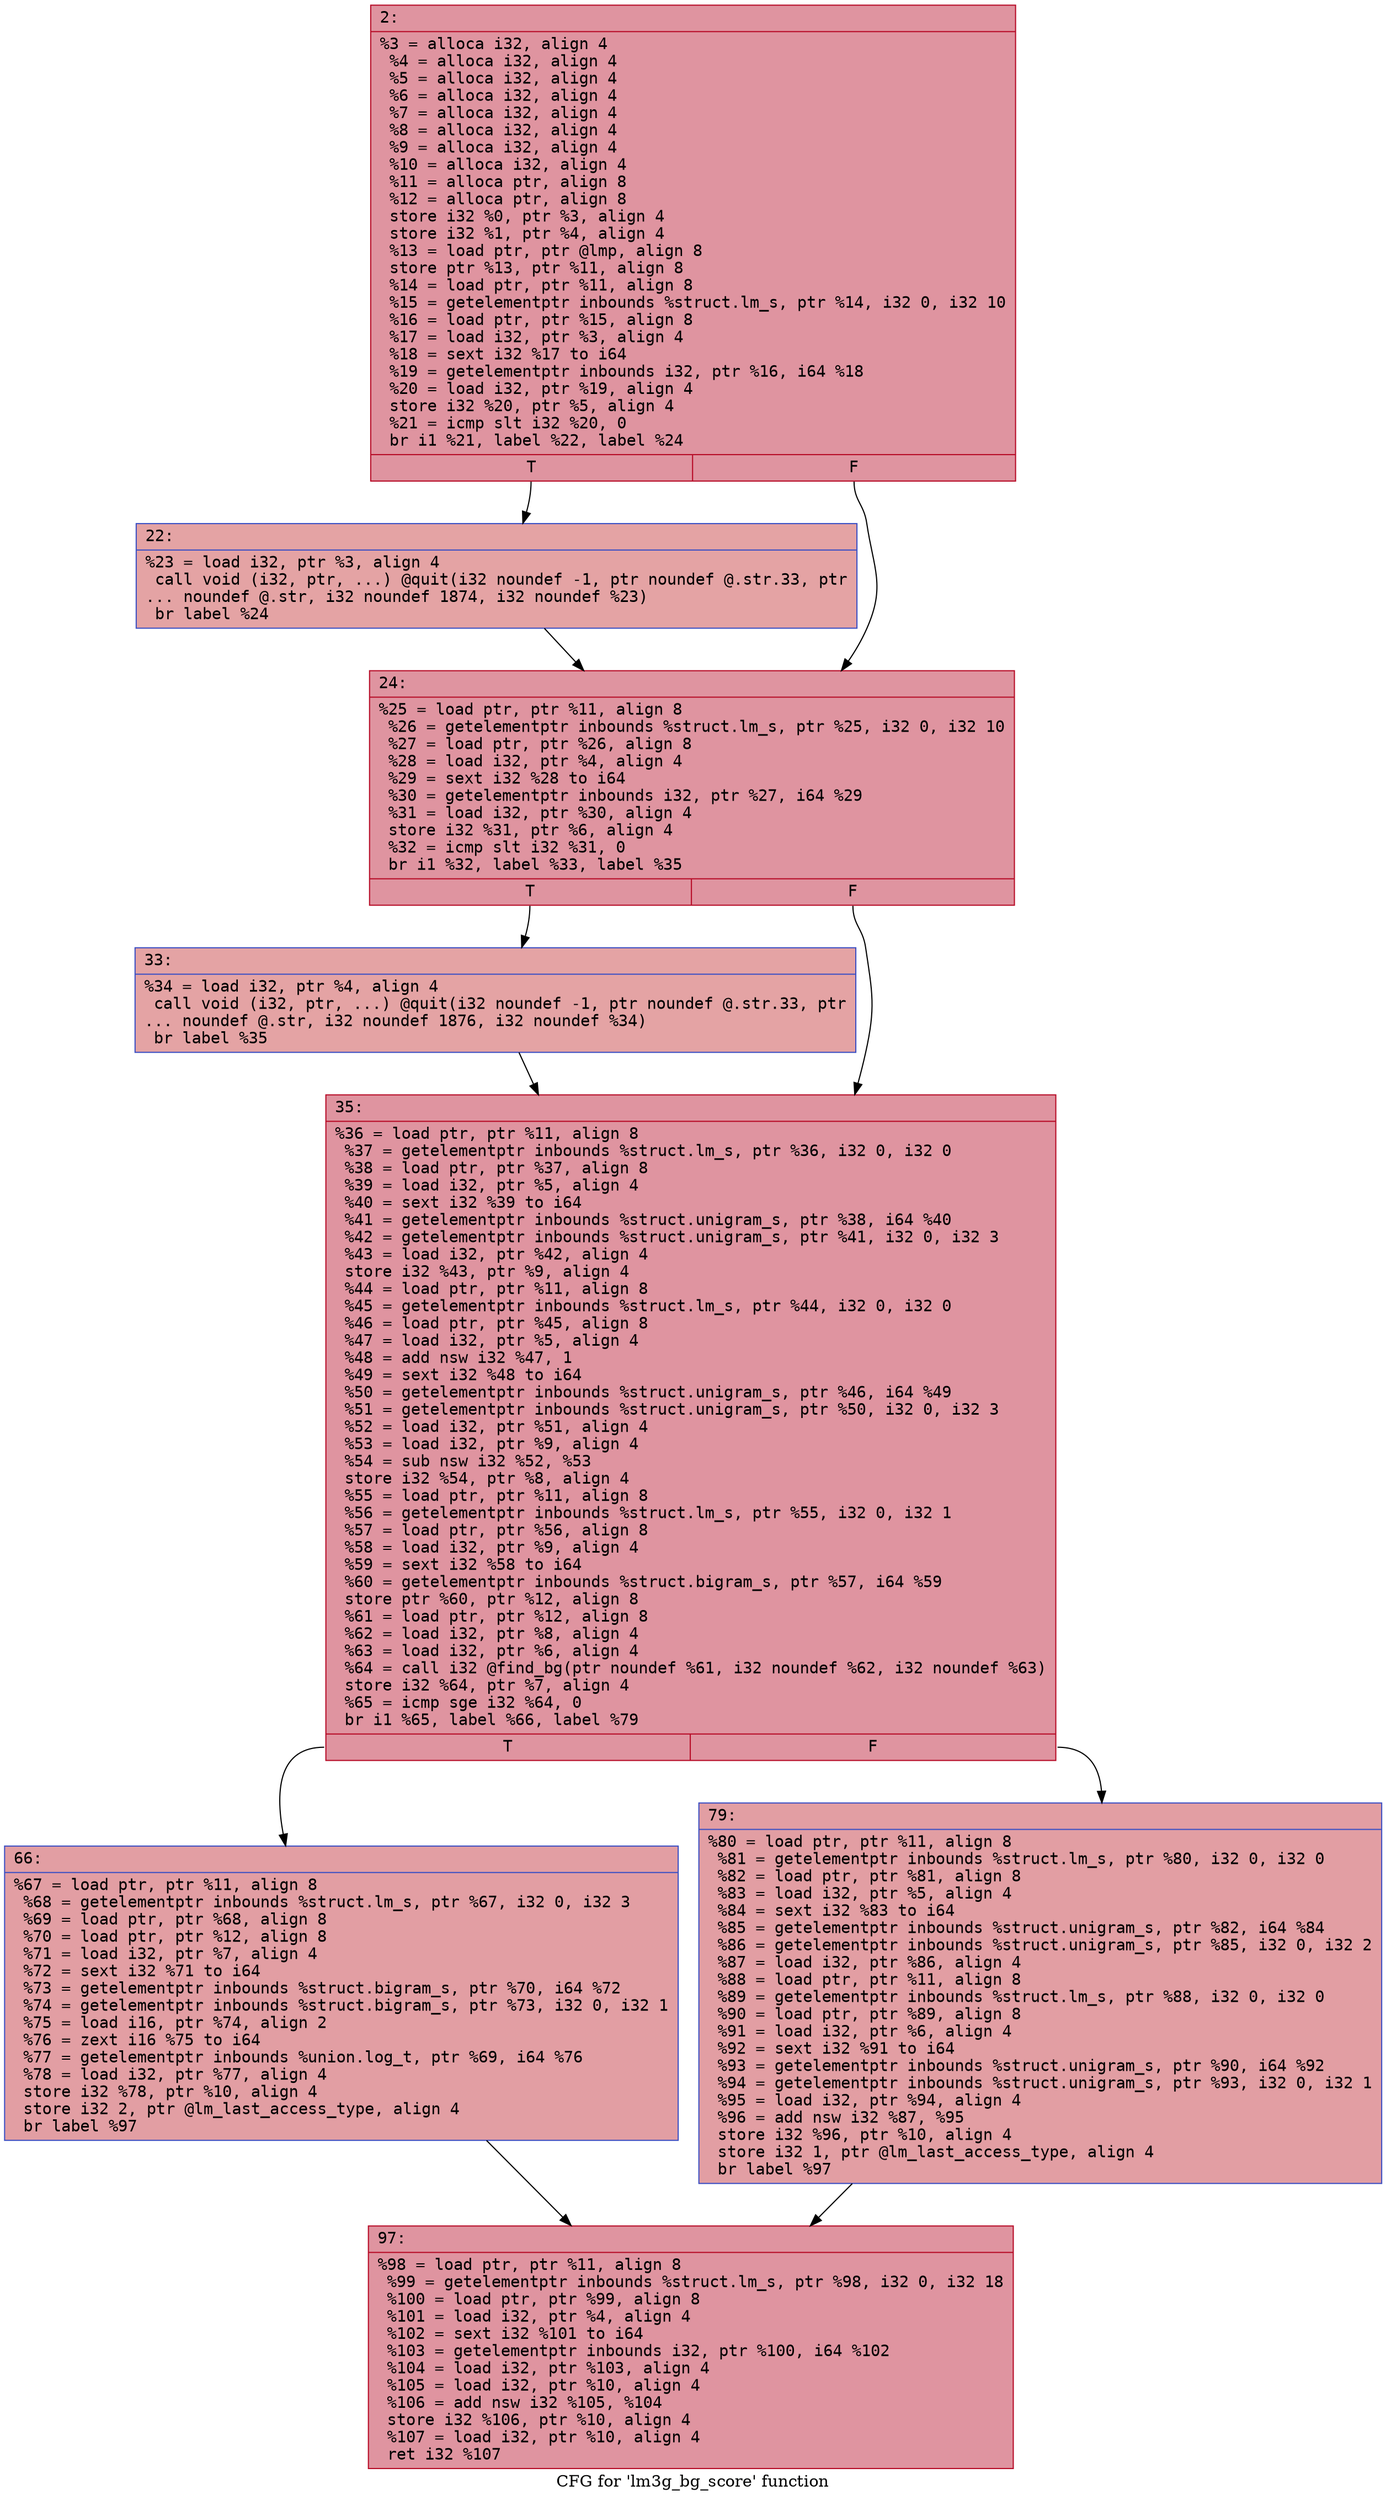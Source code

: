 digraph "CFG for 'lm3g_bg_score' function" {
	label="CFG for 'lm3g_bg_score' function";

	Node0x600002537f70 [shape=record,color="#b70d28ff", style=filled, fillcolor="#b70d2870" fontname="Courier",label="{2:\l|  %3 = alloca i32, align 4\l  %4 = alloca i32, align 4\l  %5 = alloca i32, align 4\l  %6 = alloca i32, align 4\l  %7 = alloca i32, align 4\l  %8 = alloca i32, align 4\l  %9 = alloca i32, align 4\l  %10 = alloca i32, align 4\l  %11 = alloca ptr, align 8\l  %12 = alloca ptr, align 8\l  store i32 %0, ptr %3, align 4\l  store i32 %1, ptr %4, align 4\l  %13 = load ptr, ptr @lmp, align 8\l  store ptr %13, ptr %11, align 8\l  %14 = load ptr, ptr %11, align 8\l  %15 = getelementptr inbounds %struct.lm_s, ptr %14, i32 0, i32 10\l  %16 = load ptr, ptr %15, align 8\l  %17 = load i32, ptr %3, align 4\l  %18 = sext i32 %17 to i64\l  %19 = getelementptr inbounds i32, ptr %16, i64 %18\l  %20 = load i32, ptr %19, align 4\l  store i32 %20, ptr %5, align 4\l  %21 = icmp slt i32 %20, 0\l  br i1 %21, label %22, label %24\l|{<s0>T|<s1>F}}"];
	Node0x600002537f70:s0 -> Node0x600002538000[tooltip="2 -> 22\nProbability 37.50%" ];
	Node0x600002537f70:s1 -> Node0x600002538050[tooltip="2 -> 24\nProbability 62.50%" ];
	Node0x600002538000 [shape=record,color="#3d50c3ff", style=filled, fillcolor="#c32e3170" fontname="Courier",label="{22:\l|  %23 = load i32, ptr %3, align 4\l  call void (i32, ptr, ...) @quit(i32 noundef -1, ptr noundef @.str.33, ptr\l... noundef @.str, i32 noundef 1874, i32 noundef %23)\l  br label %24\l}"];
	Node0x600002538000 -> Node0x600002538050[tooltip="22 -> 24\nProbability 100.00%" ];
	Node0x600002538050 [shape=record,color="#b70d28ff", style=filled, fillcolor="#b70d2870" fontname="Courier",label="{24:\l|  %25 = load ptr, ptr %11, align 8\l  %26 = getelementptr inbounds %struct.lm_s, ptr %25, i32 0, i32 10\l  %27 = load ptr, ptr %26, align 8\l  %28 = load i32, ptr %4, align 4\l  %29 = sext i32 %28 to i64\l  %30 = getelementptr inbounds i32, ptr %27, i64 %29\l  %31 = load i32, ptr %30, align 4\l  store i32 %31, ptr %6, align 4\l  %32 = icmp slt i32 %31, 0\l  br i1 %32, label %33, label %35\l|{<s0>T|<s1>F}}"];
	Node0x600002538050:s0 -> Node0x6000025380a0[tooltip="24 -> 33\nProbability 37.50%" ];
	Node0x600002538050:s1 -> Node0x6000025380f0[tooltip="24 -> 35\nProbability 62.50%" ];
	Node0x6000025380a0 [shape=record,color="#3d50c3ff", style=filled, fillcolor="#c32e3170" fontname="Courier",label="{33:\l|  %34 = load i32, ptr %4, align 4\l  call void (i32, ptr, ...) @quit(i32 noundef -1, ptr noundef @.str.33, ptr\l... noundef @.str, i32 noundef 1876, i32 noundef %34)\l  br label %35\l}"];
	Node0x6000025380a0 -> Node0x6000025380f0[tooltip="33 -> 35\nProbability 100.00%" ];
	Node0x6000025380f0 [shape=record,color="#b70d28ff", style=filled, fillcolor="#b70d2870" fontname="Courier",label="{35:\l|  %36 = load ptr, ptr %11, align 8\l  %37 = getelementptr inbounds %struct.lm_s, ptr %36, i32 0, i32 0\l  %38 = load ptr, ptr %37, align 8\l  %39 = load i32, ptr %5, align 4\l  %40 = sext i32 %39 to i64\l  %41 = getelementptr inbounds %struct.unigram_s, ptr %38, i64 %40\l  %42 = getelementptr inbounds %struct.unigram_s, ptr %41, i32 0, i32 3\l  %43 = load i32, ptr %42, align 4\l  store i32 %43, ptr %9, align 4\l  %44 = load ptr, ptr %11, align 8\l  %45 = getelementptr inbounds %struct.lm_s, ptr %44, i32 0, i32 0\l  %46 = load ptr, ptr %45, align 8\l  %47 = load i32, ptr %5, align 4\l  %48 = add nsw i32 %47, 1\l  %49 = sext i32 %48 to i64\l  %50 = getelementptr inbounds %struct.unigram_s, ptr %46, i64 %49\l  %51 = getelementptr inbounds %struct.unigram_s, ptr %50, i32 0, i32 3\l  %52 = load i32, ptr %51, align 4\l  %53 = load i32, ptr %9, align 4\l  %54 = sub nsw i32 %52, %53\l  store i32 %54, ptr %8, align 4\l  %55 = load ptr, ptr %11, align 8\l  %56 = getelementptr inbounds %struct.lm_s, ptr %55, i32 0, i32 1\l  %57 = load ptr, ptr %56, align 8\l  %58 = load i32, ptr %9, align 4\l  %59 = sext i32 %58 to i64\l  %60 = getelementptr inbounds %struct.bigram_s, ptr %57, i64 %59\l  store ptr %60, ptr %12, align 8\l  %61 = load ptr, ptr %12, align 8\l  %62 = load i32, ptr %8, align 4\l  %63 = load i32, ptr %6, align 4\l  %64 = call i32 @find_bg(ptr noundef %61, i32 noundef %62, i32 noundef %63)\l  store i32 %64, ptr %7, align 4\l  %65 = icmp sge i32 %64, 0\l  br i1 %65, label %66, label %79\l|{<s0>T|<s1>F}}"];
	Node0x6000025380f0:s0 -> Node0x600002538140[tooltip="35 -> 66\nProbability 50.00%" ];
	Node0x6000025380f0:s1 -> Node0x600002538190[tooltip="35 -> 79\nProbability 50.00%" ];
	Node0x600002538140 [shape=record,color="#3d50c3ff", style=filled, fillcolor="#be242e70" fontname="Courier",label="{66:\l|  %67 = load ptr, ptr %11, align 8\l  %68 = getelementptr inbounds %struct.lm_s, ptr %67, i32 0, i32 3\l  %69 = load ptr, ptr %68, align 8\l  %70 = load ptr, ptr %12, align 8\l  %71 = load i32, ptr %7, align 4\l  %72 = sext i32 %71 to i64\l  %73 = getelementptr inbounds %struct.bigram_s, ptr %70, i64 %72\l  %74 = getelementptr inbounds %struct.bigram_s, ptr %73, i32 0, i32 1\l  %75 = load i16, ptr %74, align 2\l  %76 = zext i16 %75 to i64\l  %77 = getelementptr inbounds %union.log_t, ptr %69, i64 %76\l  %78 = load i32, ptr %77, align 4\l  store i32 %78, ptr %10, align 4\l  store i32 2, ptr @lm_last_access_type, align 4\l  br label %97\l}"];
	Node0x600002538140 -> Node0x6000025381e0[tooltip="66 -> 97\nProbability 100.00%" ];
	Node0x600002538190 [shape=record,color="#3d50c3ff", style=filled, fillcolor="#be242e70" fontname="Courier",label="{79:\l|  %80 = load ptr, ptr %11, align 8\l  %81 = getelementptr inbounds %struct.lm_s, ptr %80, i32 0, i32 0\l  %82 = load ptr, ptr %81, align 8\l  %83 = load i32, ptr %5, align 4\l  %84 = sext i32 %83 to i64\l  %85 = getelementptr inbounds %struct.unigram_s, ptr %82, i64 %84\l  %86 = getelementptr inbounds %struct.unigram_s, ptr %85, i32 0, i32 2\l  %87 = load i32, ptr %86, align 4\l  %88 = load ptr, ptr %11, align 8\l  %89 = getelementptr inbounds %struct.lm_s, ptr %88, i32 0, i32 0\l  %90 = load ptr, ptr %89, align 8\l  %91 = load i32, ptr %6, align 4\l  %92 = sext i32 %91 to i64\l  %93 = getelementptr inbounds %struct.unigram_s, ptr %90, i64 %92\l  %94 = getelementptr inbounds %struct.unigram_s, ptr %93, i32 0, i32 1\l  %95 = load i32, ptr %94, align 4\l  %96 = add nsw i32 %87, %95\l  store i32 %96, ptr %10, align 4\l  store i32 1, ptr @lm_last_access_type, align 4\l  br label %97\l}"];
	Node0x600002538190 -> Node0x6000025381e0[tooltip="79 -> 97\nProbability 100.00%" ];
	Node0x6000025381e0 [shape=record,color="#b70d28ff", style=filled, fillcolor="#b70d2870" fontname="Courier",label="{97:\l|  %98 = load ptr, ptr %11, align 8\l  %99 = getelementptr inbounds %struct.lm_s, ptr %98, i32 0, i32 18\l  %100 = load ptr, ptr %99, align 8\l  %101 = load i32, ptr %4, align 4\l  %102 = sext i32 %101 to i64\l  %103 = getelementptr inbounds i32, ptr %100, i64 %102\l  %104 = load i32, ptr %103, align 4\l  %105 = load i32, ptr %10, align 4\l  %106 = add nsw i32 %105, %104\l  store i32 %106, ptr %10, align 4\l  %107 = load i32, ptr %10, align 4\l  ret i32 %107\l}"];
}
